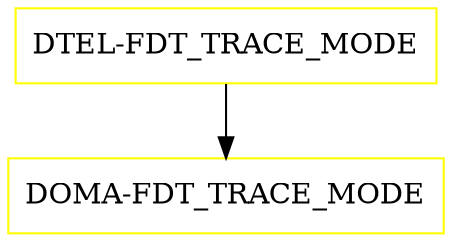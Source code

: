 digraph G {
  "DTEL-FDT_TRACE_MODE" [shape=box,color=yellow];
  "DOMA-FDT_TRACE_MODE" [shape=box,color=yellow,URL="./DOMA_FDT_TRACE_MODE.html"];
  "DTEL-FDT_TRACE_MODE" -> "DOMA-FDT_TRACE_MODE";
}
